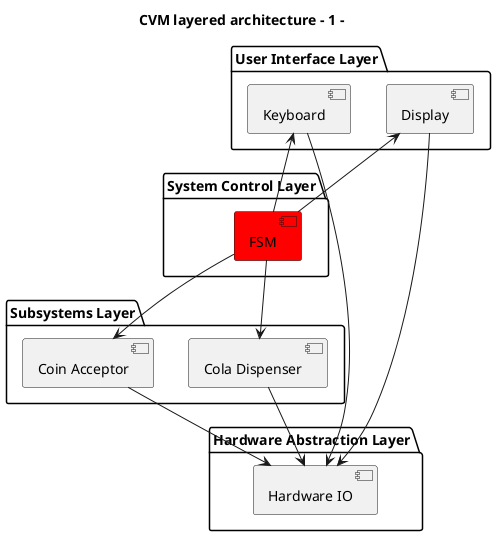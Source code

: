 @startuml

title CVM layered architecture - 1 -

package "User Interface Layer" {
    [Display]
    [Keyboard]
}

package "System Control Layer" {
    [FSM] #red
}

package "Subsystems Layer" {
    [Display]
    [Cola Dispenser]
    [Coin Acceptor]
}

package "Hardware Abstraction Layer" {
    [Hardware IO]
}

[FSM] -down-> [Coin Acceptor]
[FSM] -down-> [Cola Dispenser]
[FSM] -up-> [Display]
[FSM] -up-> [Keyboard]
[Coin Acceptor] --> [Hardware IO]
[Cola Dispenser] --> [Hardware IO]
[Display] --> [Hardware IO]
[Keyboard] --> [Hardware IO]

@enduml
